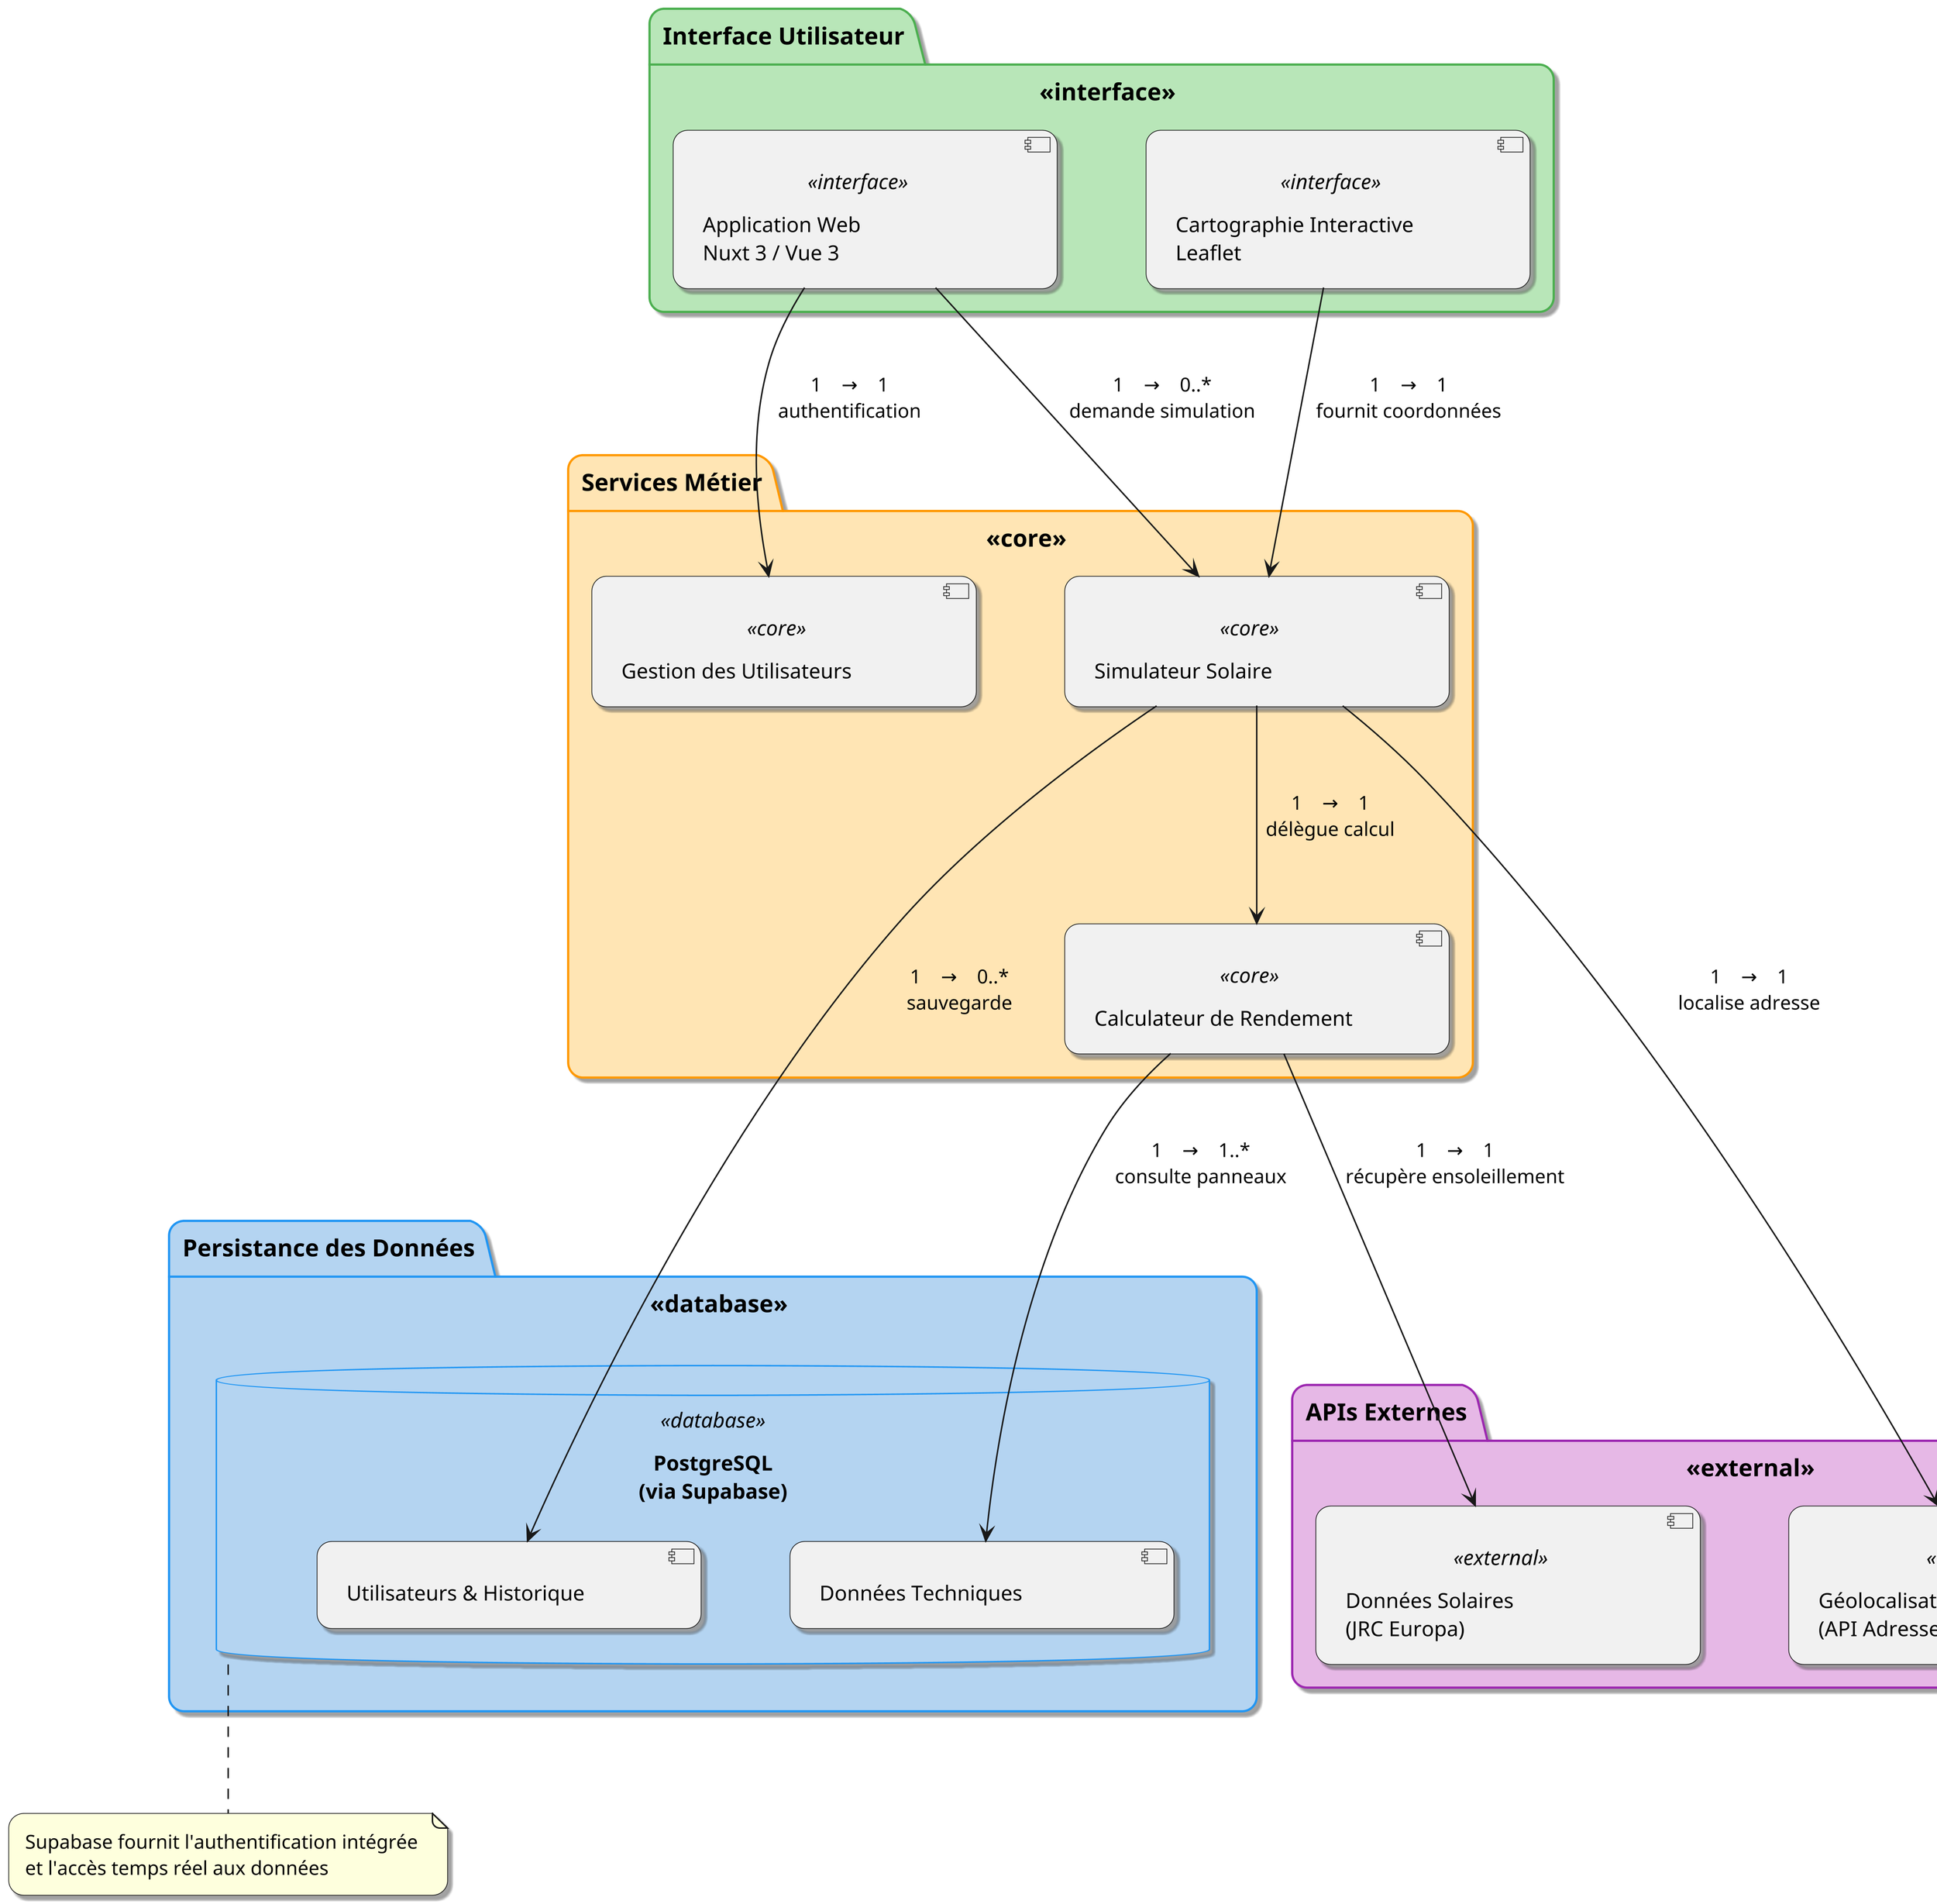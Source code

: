 @startuml Architecture_Faverton_Vue_Ensemble

' Configuration optimisée pour impression A4
skinparam dpi 300
skinparam componentFontSize 14
skinparam interfaceFontSize 12
skinparam fontSize 13
skinparam packageFontSize 16
skinparam packageFontStyle bold
skinparam minClassWidth 220
skinparam nodesep 60
skinparam ranksep 100
skinparam padding 5
skinparam roundcorner 20
skinparam shadowing true
skinparam backgroundColor white

' Définition des couleurs harmonieuses
!define INTERFACE_COLOR #B8E6B8
!define CORE_COLOR #FFE5B4
!define DATABASE_COLOR #B4D4F1
!define EXTERNAL_COLOR #E6B8E6

skinparam package {
    BackgroundColor<<interface>> INTERFACE_COLOR
    BorderColor<<interface>> #4CAF50
    BackgroundColor<<core>> CORE_COLOR
    BorderColor<<core>> #FF9800
    BackgroundColor<<database>> DATABASE_COLOR
    BorderColor<<database>> #2196F3
    BackgroundColor<<external>> EXTERNAL_COLOR
    BorderColor<<external>> #9C27B0
}

' Organisation verticale pour format A4 portrait
top to bottom direction

' Couche Interface
package "Interface Utilisateur" <<interface>> {
    component "Application Web\nNuxt 3 / Vue 3" as WebApp <<interface>>
    component "Cartographie Interactive\nLeaflet" as Map <<interface>>
}

' Core Service
package "Services Métier" <<core>> {
    component "Simulateur Solaire" as Simulator <<core>>
    component "Calculateur de Rendement" as Calculator <<core>>
    component "Gestion des Utilisateurs" as UserMgmt <<core>>
}

' Base de données
package "Persistance des Données" <<database>> {
    database "PostgreSQL\n(via Supabase)" as DB <<database>> {
        component "Utilisateurs & Historique" as UserData
        component "Données Techniques" as TechData
    }
}

' Services externes
package "APIs Externes" <<external>> {
    component "Géolocalisation\n(API Adresse)" as GeoAPI <<external>>
    component "Données Solaires\n(JRC Europa)" as SolarAPI <<external>>
}

' Relations principales avec cardinalités
WebApp --> Simulator : "1    →    0..*\ndemande simulation"
WebApp --> UserMgmt : "1    →    1\nauthentification"
Map --> Simulator : "1    →    1\nfournit coordonnées"

Simulator --> Calculator : "1    →    1\ndélègue calcul"
Simulator --> UserData : "1    →    0..*\nsauvegarde"
Calculator --> TechData : "1    →    1..*\nconsulte panneaux"

Simulator --> GeoAPI : "1    →    1\nlocalise adresse"
Calculator --> SolarAPI : "1    →    1\nrécupère ensoleillement"

' Note explicative sur Supabase
note bottom of DB : Supabase fournit l'authentification intégrée\net l'accès temps réel aux données

@enduml